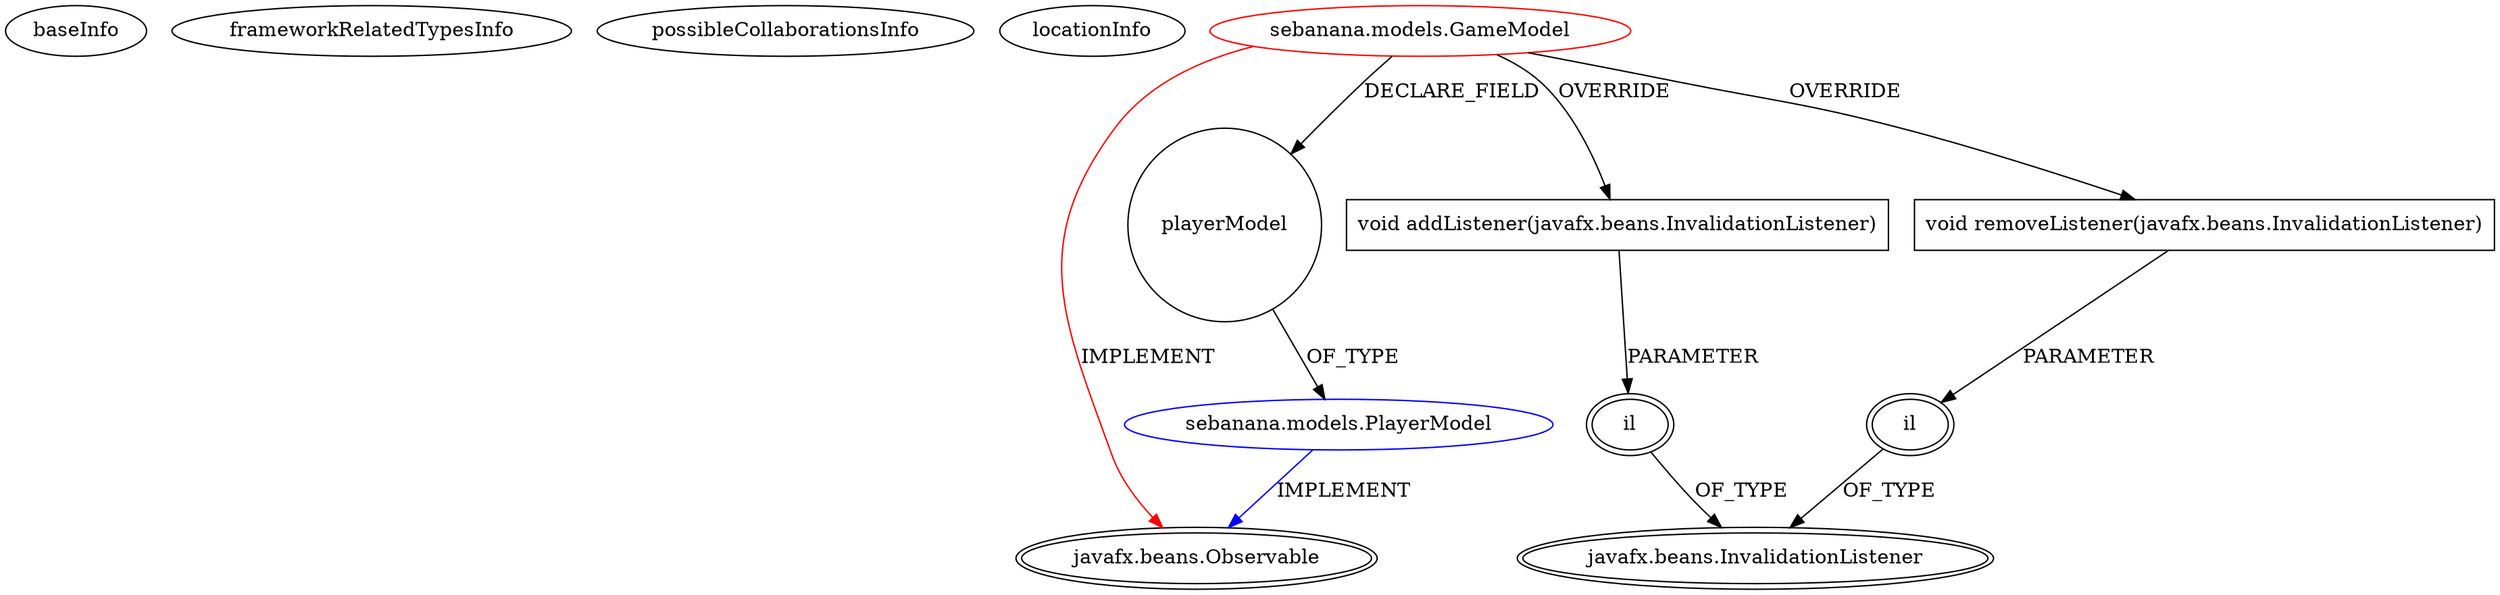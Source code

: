 digraph {
baseInfo[graphId=4112,category="extension_graph",isAnonymous=false,possibleRelation=true]
frameworkRelatedTypesInfo[0="javafx.beans.Observable"]
possibleCollaborationsInfo[0="4112~FIELD_DECLARATION-~javafx.beans.Observable ~javafx.beans.Observable ~false~false"]
locationInfo[projectName="sebbafer-Sebanana",filePath="/sebbafer-Sebanana/Sebanana-master/src/sebanana/models/GameModel.java",contextSignature="GameModel",graphId="4112"]
0[label="sebanana.models.GameModel",vertexType="ROOT_CLIENT_CLASS_DECLARATION",isFrameworkType=false,color=red]
1[label="javafx.beans.Observable",vertexType="FRAMEWORK_INTERFACE_TYPE",isFrameworkType=true,peripheries=2]
2[label="playerModel",vertexType="FIELD_DECLARATION",isFrameworkType=false,shape=circle]
3[label="sebanana.models.PlayerModel",vertexType="REFERENCE_CLIENT_CLASS_DECLARATION",isFrameworkType=false,color=blue]
5[label="void addListener(javafx.beans.InvalidationListener)",vertexType="OVERRIDING_METHOD_DECLARATION",isFrameworkType=false,shape=box]
6[label="il",vertexType="PARAMETER_DECLARATION",isFrameworkType=true,peripheries=2]
7[label="javafx.beans.InvalidationListener",vertexType="FRAMEWORK_INTERFACE_TYPE",isFrameworkType=true,peripheries=2]
8[label="void removeListener(javafx.beans.InvalidationListener)",vertexType="OVERRIDING_METHOD_DECLARATION",isFrameworkType=false,shape=box]
9[label="il",vertexType="PARAMETER_DECLARATION",isFrameworkType=true,peripheries=2]
0->1[label="IMPLEMENT",color=red]
0->2[label="DECLARE_FIELD"]
3->1[label="IMPLEMENT",color=blue]
2->3[label="OF_TYPE"]
0->5[label="OVERRIDE"]
6->7[label="OF_TYPE"]
5->6[label="PARAMETER"]
0->8[label="OVERRIDE"]
9->7[label="OF_TYPE"]
8->9[label="PARAMETER"]
}
